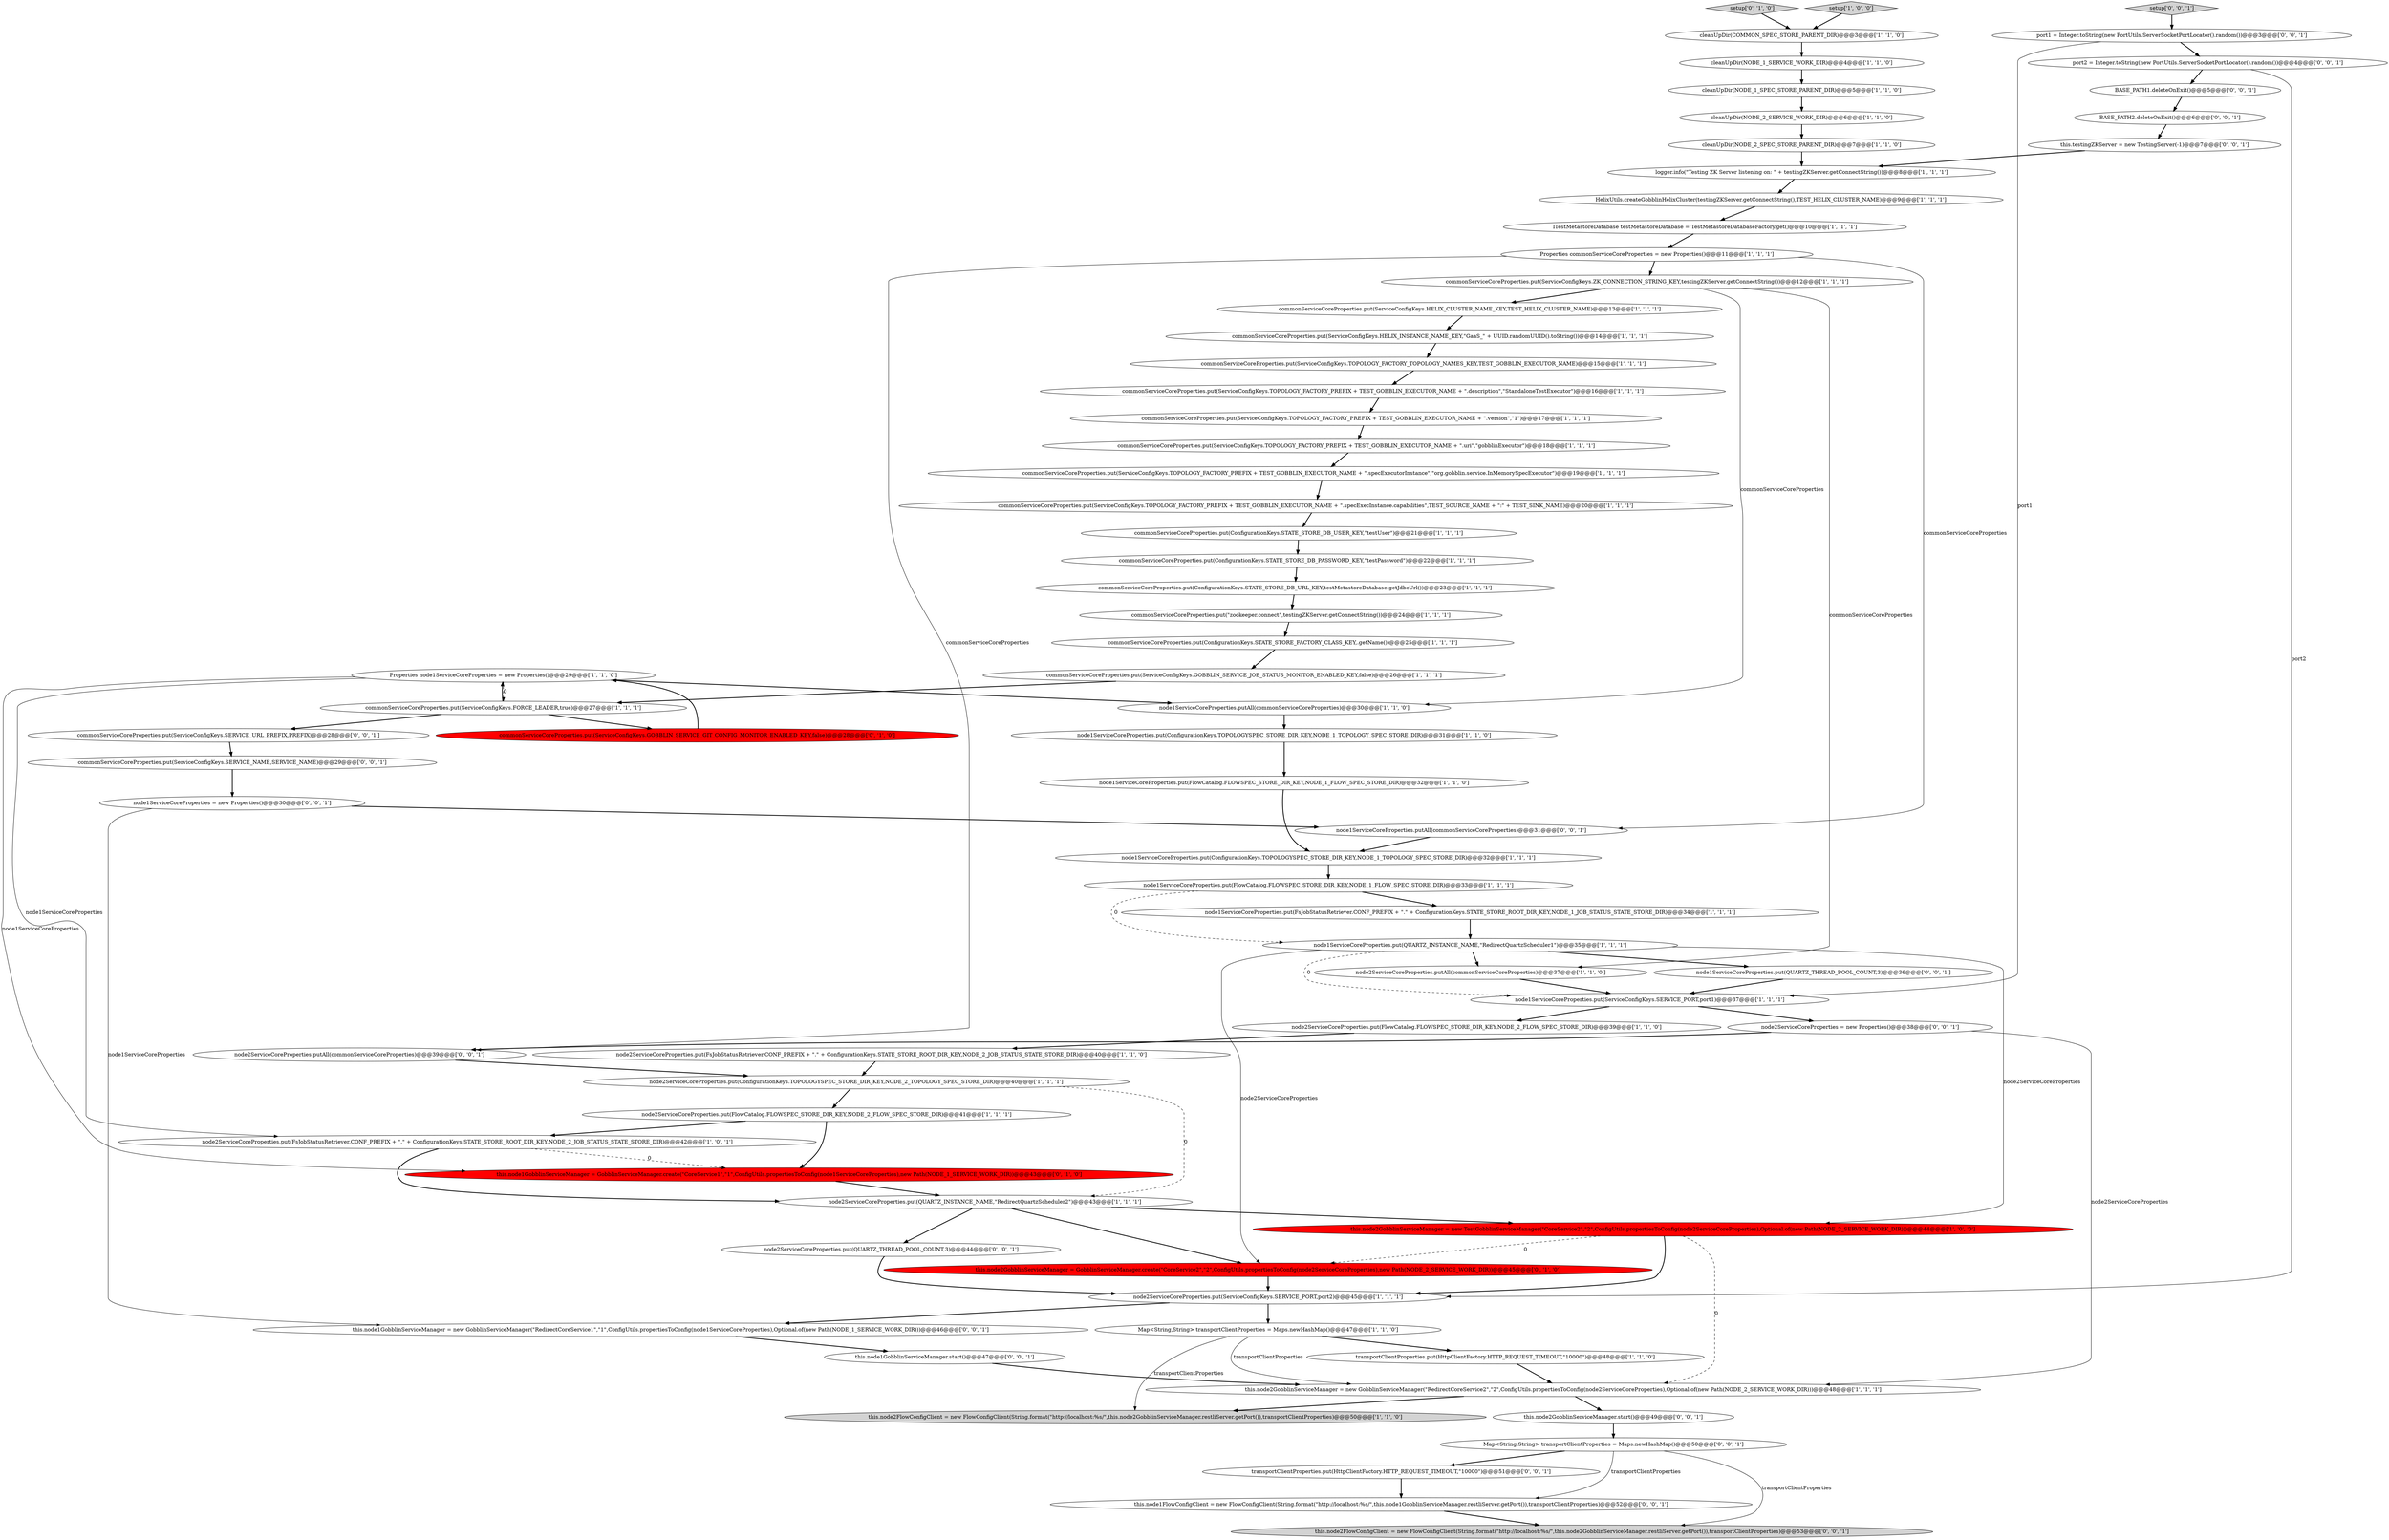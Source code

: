 digraph {
18 [style = filled, label = "node2ServiceCoreProperties.put(QUARTZ_INSTANCE_NAME,\"RedirectQuartzScheduler2\")@@@43@@@['1', '1', '1']", fillcolor = white, shape = ellipse image = "AAA0AAABBB1BBB"];
19 [style = filled, label = "commonServiceCoreProperties.put(ServiceConfigKeys.GOBBLIN_SERVICE_JOB_STATUS_MONITOR_ENABLED_KEY,false)@@@26@@@['1', '1', '1']", fillcolor = white, shape = ellipse image = "AAA0AAABBB1BBB"];
39 [style = filled, label = "commonServiceCoreProperties.put(ConfigurationKeys.STATE_STORE_FACTORY_CLASS_KEY,.getName())@@@25@@@['1', '1', '1']", fillcolor = white, shape = ellipse image = "AAA0AAABBB1BBB"];
57 [style = filled, label = "node1ServiceCoreProperties.put(QUARTZ_THREAD_POOL_COUNT,3)@@@36@@@['0', '0', '1']", fillcolor = white, shape = ellipse image = "AAA0AAABBB3BBB"];
2 [style = filled, label = "node1ServiceCoreProperties.put(ConfigurationKeys.TOPOLOGYSPEC_STORE_DIR_KEY,NODE_1_TOPOLOGY_SPEC_STORE_DIR)@@@32@@@['1', '1', '1']", fillcolor = white, shape = ellipse image = "AAA0AAABBB1BBB"];
30 [style = filled, label = "setup['1', '0', '0']", fillcolor = lightgray, shape = diamond image = "AAA0AAABBB1BBB"];
9 [style = filled, label = "commonServiceCoreProperties.put(ServiceConfigKeys.TOPOLOGY_FACTORY_PREFIX + TEST_GOBBLIN_EXECUTOR_NAME + \".description\",\"StandaloneTestExecutor\")@@@16@@@['1', '1', '1']", fillcolor = white, shape = ellipse image = "AAA0AAABBB1BBB"];
37 [style = filled, label = "cleanUpDir(NODE_1_SPEC_STORE_PARENT_DIR)@@@5@@@['1', '1', '0']", fillcolor = white, shape = ellipse image = "AAA0AAABBB1BBB"];
61 [style = filled, label = "setup['0', '0', '1']", fillcolor = lightgray, shape = diamond image = "AAA0AAABBB3BBB"];
0 [style = filled, label = "node2ServiceCoreProperties.put(ServiceConfigKeys.SERVICE_PORT,port2)@@@45@@@['1', '1', '1']", fillcolor = white, shape = ellipse image = "AAA0AAABBB1BBB"];
24 [style = filled, label = "commonServiceCoreProperties.put(ServiceConfigKeys.HELIX_CLUSTER_NAME_KEY,TEST_HELIX_CLUSTER_NAME)@@@13@@@['1', '1', '1']", fillcolor = white, shape = ellipse image = "AAA0AAABBB1BBB"];
38 [style = filled, label = "node2ServiceCoreProperties.put(ConfigurationKeys.TOPOLOGYSPEC_STORE_DIR_KEY,NODE_2_TOPOLOGY_SPEC_STORE_DIR)@@@40@@@['1', '1', '1']", fillcolor = white, shape = ellipse image = "AAA0AAABBB1BBB"];
49 [style = filled, label = "this.node2GobblinServiceManager = GobblinServiceManager.create(\"CoreService2\",\"2\",ConfigUtils.propertiesToConfig(node2ServiceCoreProperties),new Path(NODE_2_SERVICE_WORK_DIR))@@@45@@@['0', '1', '0']", fillcolor = red, shape = ellipse image = "AAA1AAABBB2BBB"];
28 [style = filled, label = "Map<String,String> transportClientProperties = Maps.newHashMap()@@@47@@@['1', '1', '0']", fillcolor = white, shape = ellipse image = "AAA0AAABBB1BBB"];
36 [style = filled, label = "cleanUpDir(NODE_2_SPEC_STORE_PARENT_DIR)@@@7@@@['1', '1', '0']", fillcolor = white, shape = ellipse image = "AAA0AAABBB1BBB"];
53 [style = filled, label = "transportClientProperties.put(HttpClientFactory.HTTP_REQUEST_TIMEOUT,\"10000\")@@@51@@@['0', '0', '1']", fillcolor = white, shape = ellipse image = "AAA0AAABBB3BBB"];
34 [style = filled, label = "commonServiceCoreProperties.put(ConfigurationKeys.STATE_STORE_DB_USER_KEY,\"testUser\")@@@21@@@['1', '1', '1']", fillcolor = white, shape = ellipse image = "AAA0AAABBB1BBB"];
23 [style = filled, label = "logger.info(\"Testing ZK Server listening on: \" + testingZKServer.getConnectString())@@@8@@@['1', '1', '1']", fillcolor = white, shape = ellipse image = "AAA0AAABBB1BBB"];
56 [style = filled, label = "this.node2FlowConfigClient = new FlowConfigClient(String.format(\"http://localhost:%s/\",this.node2GobblinServiceManager.restliServer.getPort()),transportClientProperties)@@@53@@@['0', '0', '1']", fillcolor = lightgray, shape = ellipse image = "AAA0AAABBB3BBB"];
13 [style = filled, label = "node2ServiceCoreProperties.putAll(commonServiceCoreProperties)@@@37@@@['1', '1', '0']", fillcolor = white, shape = ellipse image = "AAA0AAABBB1BBB"];
4 [style = filled, label = "commonServiceCoreProperties.put(ServiceConfigKeys.HELIX_INSTANCE_NAME_KEY,\"GaaS_\" + UUID.randomUUID().toString())@@@14@@@['1', '1', '1']", fillcolor = white, shape = ellipse image = "AAA0AAABBB1BBB"];
17 [style = filled, label = "node2ServiceCoreProperties.put(FlowCatalog.FLOWSPEC_STORE_DIR_KEY,NODE_2_FLOW_SPEC_STORE_DIR)@@@39@@@['1', '1', '0']", fillcolor = white, shape = ellipse image = "AAA0AAABBB1BBB"];
26 [style = filled, label = "node2ServiceCoreProperties.put(FlowCatalog.FLOWSPEC_STORE_DIR_KEY,NODE_2_FLOW_SPEC_STORE_DIR)@@@41@@@['1', '1', '1']", fillcolor = white, shape = ellipse image = "AAA0AAABBB1BBB"];
51 [style = filled, label = "this.node1GobblinServiceManager = GobblinServiceManager.create(\"CoreService1\",\"1\",ConfigUtils.propertiesToConfig(node1ServiceCoreProperties),new Path(NODE_1_SERVICE_WORK_DIR))@@@43@@@['0', '1', '0']", fillcolor = red, shape = ellipse image = "AAA1AAABBB2BBB"];
68 [style = filled, label = "this.node1FlowConfigClient = new FlowConfigClient(String.format(\"http://localhost:%s/\",this.node1GobblinServiceManager.restliServer.getPort()),transportClientProperties)@@@52@@@['0', '0', '1']", fillcolor = white, shape = ellipse image = "AAA0AAABBB3BBB"];
25 [style = filled, label = "Properties commonServiceCoreProperties = new Properties()@@@11@@@['1', '1', '1']", fillcolor = white, shape = ellipse image = "AAA0AAABBB1BBB"];
31 [style = filled, label = "Properties node1ServiceCoreProperties = new Properties()@@@29@@@['1', '1', '0']", fillcolor = white, shape = ellipse image = "AAA0AAABBB1BBB"];
7 [style = filled, label = "cleanUpDir(NODE_2_SERVICE_WORK_DIR)@@@6@@@['1', '1', '0']", fillcolor = white, shape = ellipse image = "AAA0AAABBB1BBB"];
29 [style = filled, label = "this.node2FlowConfigClient = new FlowConfigClient(String.format(\"http://localhost:%s/\",this.node2GobblinServiceManager.restliServer.getPort()),transportClientProperties)@@@50@@@['1', '1', '0']", fillcolor = lightgray, shape = ellipse image = "AAA0AAABBB1BBB"];
3 [style = filled, label = "commonServiceCoreProperties.put(ServiceConfigKeys.TOPOLOGY_FACTORY_PREFIX + TEST_GOBBLIN_EXECUTOR_NAME + \".version\",\"1\")@@@17@@@['1', '1', '1']", fillcolor = white, shape = ellipse image = "AAA0AAABBB1BBB"];
15 [style = filled, label = "node1ServiceCoreProperties.put(ServiceConfigKeys.SERVICE_PORT,port1)@@@37@@@['1', '1', '1']", fillcolor = white, shape = ellipse image = "AAA0AAABBB1BBB"];
11 [style = filled, label = "this.node2GobblinServiceManager = new GobblinServiceManager(\"RedirectCoreService2\",\"2\",ConfigUtils.propertiesToConfig(node2ServiceCoreProperties),Optional.of(new Path(NODE_2_SERVICE_WORK_DIR)))@@@48@@@['1', '1', '1']", fillcolor = white, shape = ellipse image = "AAA0AAABBB1BBB"];
33 [style = filled, label = "this.node2GobblinServiceManager = new TestGobblinServiceManager(\"CoreService2\",\"2\",ConfigUtils.propertiesToConfig(node2ServiceCoreProperties),Optional.of(new Path(NODE_2_SERVICE_WORK_DIR)))@@@44@@@['1', '0', '0']", fillcolor = red, shape = ellipse image = "AAA1AAABBB1BBB"];
67 [style = filled, label = "Map<String,String> transportClientProperties = Maps.newHashMap()@@@50@@@['0', '0', '1']", fillcolor = white, shape = ellipse image = "AAA0AAABBB3BBB"];
14 [style = filled, label = "HelixUtils.createGobblinHelixCluster(testingZKServer.getConnectString(),TEST_HELIX_CLUSTER_NAME)@@@9@@@['1', '1', '1']", fillcolor = white, shape = ellipse image = "AAA0AAABBB1BBB"];
58 [style = filled, label = "node2ServiceCoreProperties = new Properties()@@@38@@@['0', '0', '1']", fillcolor = white, shape = ellipse image = "AAA0AAABBB3BBB"];
63 [style = filled, label = "port2 = Integer.toString(new PortUtils.ServerSocketPortLocator().random())@@@4@@@['0', '0', '1']", fillcolor = white, shape = ellipse image = "AAA0AAABBB3BBB"];
6 [style = filled, label = "node1ServiceCoreProperties.put(FlowCatalog.FLOWSPEC_STORE_DIR_KEY,NODE_1_FLOW_SPEC_STORE_DIR)@@@32@@@['1', '1', '0']", fillcolor = white, shape = ellipse image = "AAA0AAABBB1BBB"];
52 [style = filled, label = "port1 = Integer.toString(new PortUtils.ServerSocketPortLocator().random())@@@3@@@['0', '0', '1']", fillcolor = white, shape = ellipse image = "AAA0AAABBB3BBB"];
12 [style = filled, label = "cleanUpDir(NODE_1_SERVICE_WORK_DIR)@@@4@@@['1', '1', '0']", fillcolor = white, shape = ellipse image = "AAA0AAABBB1BBB"];
66 [style = filled, label = "this.testingZKServer = new TestingServer(-1)@@@7@@@['0', '0', '1']", fillcolor = white, shape = ellipse image = "AAA0AAABBB3BBB"];
35 [style = filled, label = "node2ServiceCoreProperties.put(FsJobStatusRetriever.CONF_PREFIX + \".\" + ConfigurationKeys.STATE_STORE_ROOT_DIR_KEY,NODE_2_JOB_STATUS_STATE_STORE_DIR)@@@42@@@['1', '0', '1']", fillcolor = white, shape = ellipse image = "AAA0AAABBB1BBB"];
40 [style = filled, label = "node1ServiceCoreProperties.putAll(commonServiceCoreProperties)@@@30@@@['1', '1', '0']", fillcolor = white, shape = ellipse image = "AAA0AAABBB1BBB"];
71 [style = filled, label = "this.node1GobblinServiceManager.start()@@@47@@@['0', '0', '1']", fillcolor = white, shape = ellipse image = "AAA0AAABBB3BBB"];
20 [style = filled, label = "node1ServiceCoreProperties.put(QUARTZ_INSTANCE_NAME,\"RedirectQuartzScheduler1\")@@@35@@@['1', '1', '1']", fillcolor = white, shape = ellipse image = "AAA0AAABBB1BBB"];
70 [style = filled, label = "this.node1GobblinServiceManager = new GobblinServiceManager(\"RedirectCoreService1\",\"1\",ConfigUtils.propertiesToConfig(node1ServiceCoreProperties),Optional.of(new Path(NODE_1_SERVICE_WORK_DIR)))@@@46@@@['0', '0', '1']", fillcolor = white, shape = ellipse image = "AAA0AAABBB3BBB"];
5 [style = filled, label = "commonServiceCoreProperties.put(ConfigurationKeys.STATE_STORE_DB_URL_KEY,testMetastoreDatabase.getJdbcUrl())@@@23@@@['1', '1', '1']", fillcolor = white, shape = ellipse image = "AAA0AAABBB1BBB"];
69 [style = filled, label = "node2ServiceCoreProperties.put(QUARTZ_THREAD_POOL_COUNT,3)@@@44@@@['0', '0', '1']", fillcolor = white, shape = ellipse image = "AAA0AAABBB3BBB"];
44 [style = filled, label = "commonServiceCoreProperties.put(ConfigurationKeys.STATE_STORE_DB_PASSWORD_KEY,\"testPassword\")@@@22@@@['1', '1', '1']", fillcolor = white, shape = ellipse image = "AAA0AAABBB1BBB"];
55 [style = filled, label = "node1ServiceCoreProperties.putAll(commonServiceCoreProperties)@@@31@@@['0', '0', '1']", fillcolor = white, shape = ellipse image = "AAA0AAABBB3BBB"];
41 [style = filled, label = "commonServiceCoreProperties.put(ServiceConfigKeys.TOPOLOGY_FACTORY_PREFIX + TEST_GOBBLIN_EXECUTOR_NAME + \".specExecInstance.capabilities\",TEST_SOURCE_NAME + \":\" + TEST_SINK_NAME)@@@20@@@['1', '1', '1']", fillcolor = white, shape = ellipse image = "AAA0AAABBB1BBB"];
43 [style = filled, label = "commonServiceCoreProperties.put(ServiceConfigKeys.FORCE_LEADER,true)@@@27@@@['1', '1', '1']", fillcolor = white, shape = ellipse image = "AAA0AAABBB1BBB"];
64 [style = filled, label = "this.node2GobblinServiceManager.start()@@@49@@@['0', '0', '1']", fillcolor = white, shape = ellipse image = "AAA0AAABBB3BBB"];
65 [style = filled, label = "BASE_PATH2.deleteOnExit()@@@6@@@['0', '0', '1']", fillcolor = white, shape = ellipse image = "AAA0AAABBB3BBB"];
47 [style = filled, label = "node1ServiceCoreProperties.put(FlowCatalog.FLOWSPEC_STORE_DIR_KEY,NODE_1_FLOW_SPEC_STORE_DIR)@@@33@@@['1', '1', '1']", fillcolor = white, shape = ellipse image = "AAA0AAABBB1BBB"];
8 [style = filled, label = "commonServiceCoreProperties.put(ServiceConfigKeys.TOPOLOGY_FACTORY_TOPOLOGY_NAMES_KEY,TEST_GOBBLIN_EXECUTOR_NAME)@@@15@@@['1', '1', '1']", fillcolor = white, shape = ellipse image = "AAA0AAABBB1BBB"];
22 [style = filled, label = "node2ServiceCoreProperties.put(FsJobStatusRetriever.CONF_PREFIX + \".\" + ConfigurationKeys.STATE_STORE_ROOT_DIR_KEY,NODE_2_JOB_STATUS_STATE_STORE_DIR)@@@40@@@['1', '1', '0']", fillcolor = white, shape = ellipse image = "AAA0AAABBB1BBB"];
54 [style = filled, label = "node1ServiceCoreProperties = new Properties()@@@30@@@['0', '0', '1']", fillcolor = white, shape = ellipse image = "AAA0AAABBB3BBB"];
72 [style = filled, label = "commonServiceCoreProperties.put(ServiceConfigKeys.SERVICE_NAME,SERVICE_NAME)@@@29@@@['0', '0', '1']", fillcolor = white, shape = ellipse image = "AAA0AAABBB3BBB"];
10 [style = filled, label = "commonServiceCoreProperties.put(ServiceConfigKeys.ZK_CONNECTION_STRING_KEY,testingZKServer.getConnectString())@@@12@@@['1', '1', '1']", fillcolor = white, shape = ellipse image = "AAA0AAABBB1BBB"];
50 [style = filled, label = "commonServiceCoreProperties.put(ServiceConfigKeys.GOBBLIN_SERVICE_GIT_CONFIG_MONITOR_ENABLED_KEY,false)@@@28@@@['0', '1', '0']", fillcolor = red, shape = ellipse image = "AAA1AAABBB2BBB"];
21 [style = filled, label = "commonServiceCoreProperties.put(ServiceConfigKeys.TOPOLOGY_FACTORY_PREFIX + TEST_GOBBLIN_EXECUTOR_NAME + \".specExecutorInstance\",\"org.gobblin.service.InMemorySpecExecutor\")@@@19@@@['1', '1', '1']", fillcolor = white, shape = ellipse image = "AAA0AAABBB1BBB"];
32 [style = filled, label = "node1ServiceCoreProperties.put(FsJobStatusRetriever.CONF_PREFIX + \".\" + ConfigurationKeys.STATE_STORE_ROOT_DIR_KEY,NODE_1_JOB_STATUS_STATE_STORE_DIR)@@@34@@@['1', '1', '1']", fillcolor = white, shape = ellipse image = "AAA0AAABBB1BBB"];
42 [style = filled, label = "node1ServiceCoreProperties.put(ConfigurationKeys.TOPOLOGYSPEC_STORE_DIR_KEY,NODE_1_TOPOLOGY_SPEC_STORE_DIR)@@@31@@@['1', '1', '0']", fillcolor = white, shape = ellipse image = "AAA0AAABBB1BBB"];
45 [style = filled, label = "ITestMetastoreDatabase testMetastoreDatabase = TestMetastoreDatabaseFactory.get()@@@10@@@['1', '1', '1']", fillcolor = white, shape = ellipse image = "AAA0AAABBB1BBB"];
48 [style = filled, label = "setup['0', '1', '0']", fillcolor = lightgray, shape = diamond image = "AAA0AAABBB2BBB"];
27 [style = filled, label = "commonServiceCoreProperties.put(\"zookeeper.connect\",testingZKServer.getConnectString())@@@24@@@['1', '1', '1']", fillcolor = white, shape = ellipse image = "AAA0AAABBB1BBB"];
59 [style = filled, label = "node2ServiceCoreProperties.putAll(commonServiceCoreProperties)@@@39@@@['0', '0', '1']", fillcolor = white, shape = ellipse image = "AAA0AAABBB3BBB"];
1 [style = filled, label = "cleanUpDir(COMMON_SPEC_STORE_PARENT_DIR)@@@3@@@['1', '1', '0']", fillcolor = white, shape = ellipse image = "AAA0AAABBB1BBB"];
60 [style = filled, label = "commonServiceCoreProperties.put(ServiceConfigKeys.SERVICE_URL_PREFIX,PREFIX)@@@28@@@['0', '0', '1']", fillcolor = white, shape = ellipse image = "AAA0AAABBB3BBB"];
62 [style = filled, label = "BASE_PATH1.deleteOnExit()@@@5@@@['0', '0', '1']", fillcolor = white, shape = ellipse image = "AAA0AAABBB3BBB"];
16 [style = filled, label = "transportClientProperties.put(HttpClientFactory.HTTP_REQUEST_TIMEOUT,\"10000\")@@@48@@@['1', '1', '0']", fillcolor = white, shape = ellipse image = "AAA0AAABBB1BBB"];
46 [style = filled, label = "commonServiceCoreProperties.put(ServiceConfigKeys.TOPOLOGY_FACTORY_PREFIX + TEST_GOBBLIN_EXECUTOR_NAME + \".uri\",\"gobblinExecutor\")@@@18@@@['1', '1', '1']", fillcolor = white, shape = ellipse image = "AAA0AAABBB1BBB"];
54->55 [style = bold, label=""];
39->19 [style = bold, label=""];
43->60 [style = bold, label=""];
20->57 [style = bold, label=""];
71->11 [style = bold, label=""];
69->0 [style = bold, label=""];
10->24 [style = bold, label=""];
31->43 [style = dashed, label="0"];
11->64 [style = bold, label=""];
55->2 [style = bold, label=""];
11->29 [style = bold, label=""];
28->11 [style = solid, label="transportClientProperties"];
49->0 [style = bold, label=""];
33->49 [style = dashed, label="0"];
26->51 [style = bold, label=""];
31->51 [style = solid, label="node1ServiceCoreProperties"];
28->29 [style = solid, label="transportClientProperties"];
33->0 [style = bold, label=""];
15->17 [style = bold, label=""];
46->21 [style = bold, label=""];
18->49 [style = bold, label=""];
10->40 [style = solid, label="commonServiceCoreProperties"];
45->25 [style = bold, label=""];
70->71 [style = bold, label=""];
62->65 [style = bold, label=""];
26->35 [style = bold, label=""];
1->12 [style = bold, label=""];
31->40 [style = bold, label=""];
4->8 [style = bold, label=""];
25->10 [style = bold, label=""];
58->59 [style = bold, label=""];
38->26 [style = bold, label=""];
48->1 [style = bold, label=""];
32->20 [style = bold, label=""];
0->70 [style = bold, label=""];
3->46 [style = bold, label=""];
52->15 [style = solid, label="port1"];
35->18 [style = bold, label=""];
61->52 [style = bold, label=""];
20->33 [style = solid, label="node2ServiceCoreProperties"];
20->49 [style = solid, label="node2ServiceCoreProperties"];
21->41 [style = bold, label=""];
65->66 [style = bold, label=""];
67->53 [style = bold, label=""];
12->37 [style = bold, label=""];
6->2 [style = bold, label=""];
23->14 [style = bold, label=""];
22->38 [style = bold, label=""];
63->62 [style = bold, label=""];
58->11 [style = solid, label="node2ServiceCoreProperties"];
50->31 [style = bold, label=""];
53->68 [style = bold, label=""];
51->18 [style = bold, label=""];
13->15 [style = bold, label=""];
52->63 [style = bold, label=""];
20->13 [style = bold, label=""];
15->58 [style = bold, label=""];
67->68 [style = solid, label="transportClientProperties"];
18->33 [style = bold, label=""];
10->13 [style = solid, label="commonServiceCoreProperties"];
37->7 [style = bold, label=""];
18->69 [style = bold, label=""];
27->39 [style = bold, label=""];
47->32 [style = bold, label=""];
60->72 [style = bold, label=""];
57->15 [style = bold, label=""];
34->44 [style = bold, label=""];
9->3 [style = bold, label=""];
64->67 [style = bold, label=""];
44->5 [style = bold, label=""];
19->43 [style = bold, label=""];
41->34 [style = bold, label=""];
2->47 [style = bold, label=""];
7->36 [style = bold, label=""];
47->20 [style = dashed, label="0"];
43->31 [style = bold, label=""];
66->23 [style = bold, label=""];
16->11 [style = bold, label=""];
43->50 [style = bold, label=""];
30->1 [style = bold, label=""];
63->0 [style = solid, label="port2"];
59->38 [style = bold, label=""];
72->54 [style = bold, label=""];
14->45 [style = bold, label=""];
17->22 [style = bold, label=""];
28->16 [style = bold, label=""];
68->56 [style = bold, label=""];
35->51 [style = dashed, label="0"];
33->11 [style = dashed, label="0"];
31->35 [style = solid, label="node1ServiceCoreProperties"];
24->4 [style = bold, label=""];
20->15 [style = dashed, label="0"];
36->23 [style = bold, label=""];
42->6 [style = bold, label=""];
38->18 [style = dashed, label="0"];
8->9 [style = bold, label=""];
25->59 [style = solid, label="commonServiceCoreProperties"];
54->70 [style = solid, label="node1ServiceCoreProperties"];
67->56 [style = solid, label="transportClientProperties"];
5->27 [style = bold, label=""];
40->42 [style = bold, label=""];
0->28 [style = bold, label=""];
25->55 [style = solid, label="commonServiceCoreProperties"];
}
